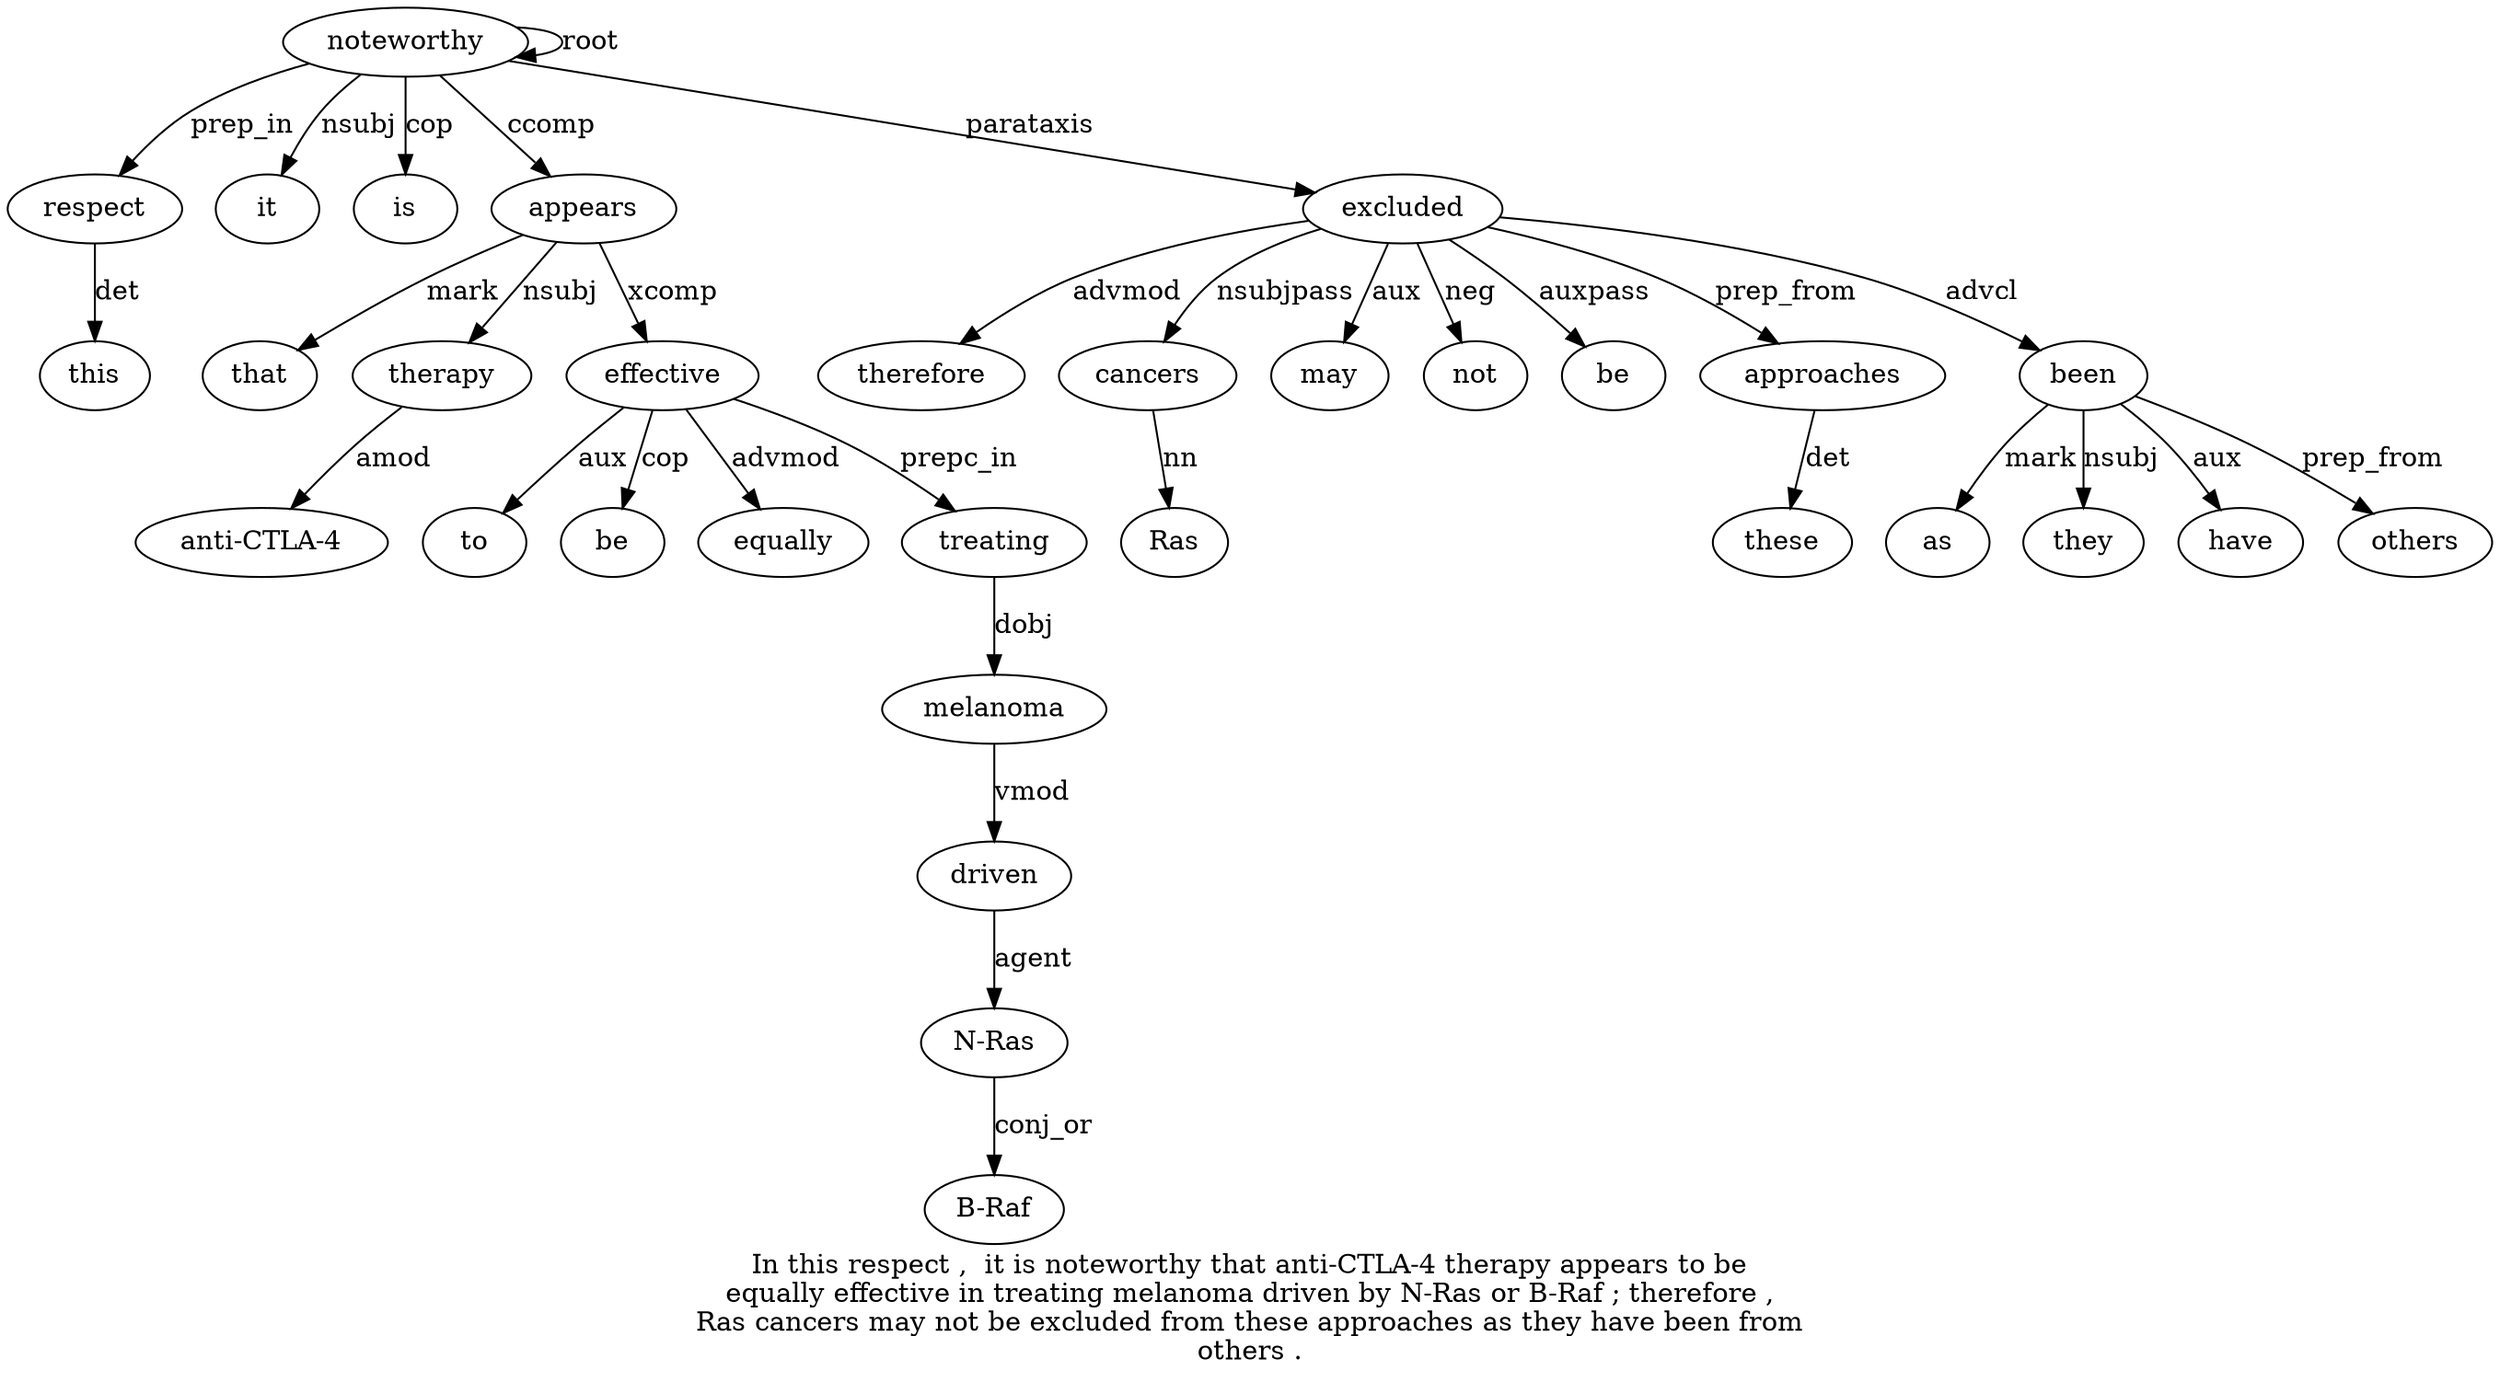 digraph "In this respect ,  it is noteworthy that anti-CTLA-4 therapy appears to be equally effective in treating melanoma driven by N-Ras or B-Raf ; therefore ,  Ras cancers may not be excluded from these approaches as they have been from others ." {
label="In this respect ,  it is noteworthy that anti-CTLA-4 therapy appears to be
equally effective in treating melanoma driven by N-Ras or B-Raf ; therefore ,
Ras cancers may not be excluded from these approaches as they have been from
others .";
respect3 [style=filled, fillcolor=white, label=respect];
this2 [style=filled, fillcolor=white, label=this];
respect3 -> this2  [label=det];
noteworthy7 [style=filled, fillcolor=white, label=noteworthy];
noteworthy7 -> respect3  [label=prep_in];
it5 [style=filled, fillcolor=white, label=it];
noteworthy7 -> it5  [label=nsubj];
is6 [style=filled, fillcolor=white, label=is];
noteworthy7 -> is6  [label=cop];
noteworthy7 -> noteworthy7  [label=root];
appears11 [style=filled, fillcolor=white, label=appears];
that8 [style=filled, fillcolor=white, label=that];
appears11 -> that8  [label=mark];
therapy10 [style=filled, fillcolor=white, label=therapy];
"anti-CTLA-49" [style=filled, fillcolor=white, label="anti-CTLA-4"];
therapy10 -> "anti-CTLA-49"  [label=amod];
appears11 -> therapy10  [label=nsubj];
noteworthy7 -> appears11  [label=ccomp];
effective15 [style=filled, fillcolor=white, label=effective];
to12 [style=filled, fillcolor=white, label=to];
effective15 -> to12  [label=aux];
be13 [style=filled, fillcolor=white, label=be];
effective15 -> be13  [label=cop];
equally14 [style=filled, fillcolor=white, label=equally];
effective15 -> equally14  [label=advmod];
appears11 -> effective15  [label=xcomp];
treating17 [style=filled, fillcolor=white, label=treating];
effective15 -> treating17  [label=prepc_in];
melanoma18 [style=filled, fillcolor=white, label=melanoma];
treating17 -> melanoma18  [label=dobj];
driven19 [style=filled, fillcolor=white, label=driven];
melanoma18 -> driven19  [label=vmod];
"N-Ras21" [style=filled, fillcolor=white, label="N-Ras"];
driven19 -> "N-Ras21"  [label=agent];
"B-Raf23" [style=filled, fillcolor=white, label="B-Raf"];
"N-Ras21" -> "B-Raf23"  [label=conj_or];
excluded32 [style=filled, fillcolor=white, label=excluded];
therefore25 [style=filled, fillcolor=white, label=therefore];
excluded32 -> therefore25  [label=advmod];
cancers28 [style=filled, fillcolor=white, label=cancers];
Ras27 [style=filled, fillcolor=white, label=Ras];
cancers28 -> Ras27  [label=nn];
excluded32 -> cancers28  [label=nsubjpass];
may29 [style=filled, fillcolor=white, label=may];
excluded32 -> may29  [label=aux];
not30 [style=filled, fillcolor=white, label=not];
excluded32 -> not30  [label=neg];
be31 [style=filled, fillcolor=white, label=be];
excluded32 -> be31  [label=auxpass];
noteworthy7 -> excluded32  [label=parataxis];
approaches35 [style=filled, fillcolor=white, label=approaches];
these34 [style=filled, fillcolor=white, label=these];
approaches35 -> these34  [label=det];
excluded32 -> approaches35  [label=prep_from];
been39 [style=filled, fillcolor=white, label=been];
as36 [style=filled, fillcolor=white, label=as];
been39 -> as36  [label=mark];
they37 [style=filled, fillcolor=white, label=they];
been39 -> they37  [label=nsubj];
have38 [style=filled, fillcolor=white, label=have];
been39 -> have38  [label=aux];
excluded32 -> been39  [label=advcl];
others41 [style=filled, fillcolor=white, label=others];
been39 -> others41  [label=prep_from];
}
